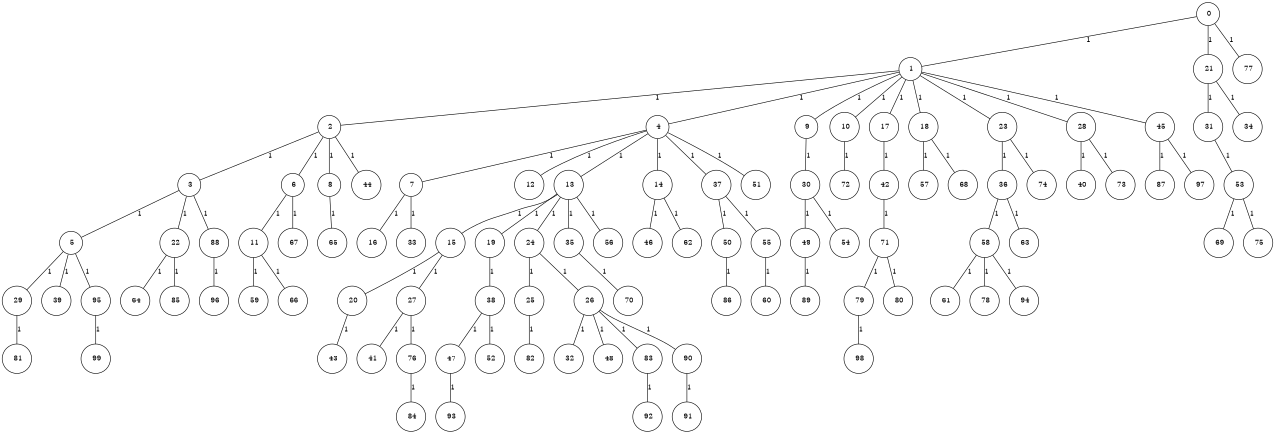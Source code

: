 graph G {
size="8.5,11;"
ratio = "expand;"
fixedsize="true;"
overlap="scale;"
node[shape=circle,width=.12,hight=.12,fontsize=12]
edge[fontsize=12]

0[label=" 0" color=black, pos="0.01487545,0.018436972!"];
1[label=" 1" color=black, pos="0.92435634,2.7945047!"];
2[label=" 2" color=black, pos="1.7651973,2.2020529!"];
3[label=" 3" color=black, pos="1.9345361,2.589537!"];
4[label=" 4" color=black, pos="0.2946094,1.8514712!"];
5[label=" 5" color=black, pos="0.94318263,1.6388253!"];
6[label=" 6" color=black, pos="0.69291854,1.4916446!"];
7[label=" 7" color=black, pos="1.4216183,0.94532564!"];
8[label=" 8" color=black, pos="2.0003253,1.3325313!"];
9[label=" 9" color=black, pos="1.5535777,0.89660726!"];
10[label=" 10" color=black, pos="1.8120297,2.6402693!"];
11[label=" 11" color=black, pos="0.036213631,0.95635164!"];
12[label=" 12" color=black, pos="1.7105489,1.4343329!"];
13[label=" 13" color=black, pos="0.23351962,2.0136889!"];
14[label=" 14" color=black, pos="0.39973322,1.8758573!"];
15[label=" 15" color=black, pos="0.96988769,1.2578453!"];
16[label=" 16" color=black, pos="1.7849455,1.8948947!"];
17[label=" 17" color=black, pos="0.71741259,0.65729818!"];
18[label=" 18" color=black, pos="1.8901621,1.2760081!"];
19[label=" 19" color=black, pos="0.5273739,0.25719875!"];
20[label=" 20" color=black, pos="1.0401826,2.8916543!"];
21[label=" 21" color=black, pos="1.7646897,2.2001404!"];
22[label=" 22" color=black, pos="1.4106767,0.98577447!"];
23[label=" 23" color=black, pos="2.8971806,2.3507774!"];
24[label=" 24" color=black, pos="1.8339963,1.0206493!"];
25[label=" 25" color=black, pos="2.037174,0.080851225!"];
26[label=" 26" color=black, pos="0.975515,2.8537118!"];
27[label=" 27" color=black, pos="2.5892191,0.7408117!"];
28[label=" 28" color=black, pos="2.8024422,0.90310389!"];
29[label=" 29" color=black, pos="2.5378092,2.7315548!"];
30[label=" 30" color=black, pos="2.179242,2.3290503!"];
31[label=" 31" color=black, pos="2.960949,2.7585487!"];
32[label=" 32" color=black, pos="2.9254998,2.3463543!"];
33[label=" 33" color=black, pos="2.4571454,0.89000982!"];
34[label=" 34" color=black, pos="0.78406486,1.9355493!"];
35[label=" 35" color=black, pos="0.85463216,2.0026856!"];
36[label=" 36" color=black, pos="1.3088271,0.22420621!"];
37[label=" 37" color=black, pos="0.0090337796,1.7951222!"];
38[label=" 38" color=black, pos="1.6730903,2.2646983!"];
39[label=" 39" color=black, pos="2.8040002,2.4289848!"];
40[label=" 40" color=black, pos="2.8024449,1.6921737!"];
41[label=" 41" color=black, pos="1.2025446,1.6922508!"];
42[label=" 42" color=black, pos="1.3259052,0.3598934!"];
43[label=" 43" color=black, pos="2.3041611,1.8376117!"];
44[label=" 44" color=black, pos="1.2683685,2.4596245!"];
45[label=" 45" color=black, pos="0.017578921,0.46567801!"];
46[label=" 46" color=black, pos="0.37891925,2.3247087!"];
47[label=" 47" color=black, pos="0.75362321,1.9124195!"];
48[label=" 48" color=black, pos="2.5290325,2.8156584!"];
49[label=" 49" color=black, pos="1.1867768,0.7181866!"];
50[label=" 50" color=black, pos="0.13570929,1.6932193!"];
51[label=" 51" color=black, pos="1.440659,1.0528586!"];
52[label=" 52" color=black, pos="2.5926489,2.9864298!"];
53[label=" 53" color=black, pos="2.7672299,1.300897!"];
54[label=" 54" color=black, pos="0.18248407,0.3290686!"];
55[label=" 55" color=black, pos="0.37929914,2.4921754!"];
56[label=" 56" color=black, pos="0.84608131,1.6399088!"];
57[label=" 57" color=black, pos="0.81574296,0.54554008!"];
58[label=" 58" color=black, pos="0.43617538,0.39132267!"];
59[label=" 59" color=black, pos="2.7695904,2.5858619!"];
60[label=" 60" color=black, pos="2.9566645,1.972467!"];
61[label=" 61" color=black, pos="2.0243994,0.87004344!"];
62[label=" 62" color=black, pos="0.89896977,0.14299078!"];
63[label=" 63" color=black, pos="2.4406001,0.18660056!"];
64[label=" 64" color=black, pos="0.94299992,2.3195395!"];
65[label=" 65" color=black, pos="0.18460471,2.7101951!"];
66[label=" 66" color=black, pos="0.10383902,0.49761448!"];
67[label=" 67" color=black, pos="1.5456991,1.2356686!"];
68[label=" 68" color=black, pos="0.65576802,0.2262579!"];
69[label=" 69" color=black, pos="0.48149971,1.887051!"];
70[label=" 70" color=black, pos="0.29541338,1.6587384!"];
71[label=" 71" color=black, pos="1.6652079,0.02269493!"];
72[label=" 72" color=black, pos="1.6718483,1.3669507!"];
73[label=" 73" color=black, pos="2.2073141,1.4772331!"];
74[label=" 74" color=black, pos="2.1786636,2.1845825!"];
75[label=" 75" color=black, pos="0.058323915,2.2267263!"];
76[label=" 76" color=black, pos="2.6283868,2.3942594!"];
77[label=" 77" color=black, pos="1.5492855,0.49035597!"];
78[label=" 78" color=black, pos="2.3113521,1.5807124!"];
79[label=" 79" color=black, pos="0.9944333,1.5847678!"];
80[label=" 80" color=black, pos="0.94564177,2.5227346!"];
81[label=" 81" color=black, pos="2.0288642,2.464109!"];
82[label=" 82" color=black, pos="2.9748152,2.9318905!"];
83[label=" 83" color=black, pos="1.0689426,2.747231!"];
84[label=" 84" color=black, pos="2.6116009,0.80721587!"];
85[label=" 85" color=black, pos="2.4228008,2.0055853!"];
86[label=" 86" color=black, pos="2.4466662,2.7107129!"];
87[label=" 87" color=black, pos="2.189705,2.1073811!"];
88[label=" 88" color=black, pos="0.24719912,0.28830259!"];
89[label=" 89" color=black, pos="1.6300832,1.4835912!"];
90[label=" 90" color=black, pos="2.401103,0.63803753!"];
91[label=" 91" color=black, pos="2.5740984,1.167375!"];
92[label=" 92" color=black, pos="1.526759,1.3465857!"];
93[label=" 93" color=black, pos="1.2721627,2.6837127!"];
94[label=" 94" color=black, pos="2.9384687,1.1599284!"];
95[label=" 95" color=black, pos="1.6899062,2.2635203!"];
96[label=" 96" color=black, pos="2.897425,0.21316869!"];
97[label=" 97" color=black, pos="0.30423448,0.1324067!"];
98[label=" 98" color=black, pos="2.1122416,1.1753831!"];
99[label=" 99" color=black, pos="1.1557128,0.87203934!"];
0--1[label="1"]
0--21[label="1"]
0--77[label="1"]
1--2[label="1"]
1--4[label="1"]
1--9[label="1"]
1--10[label="1"]
1--17[label="1"]
1--18[label="1"]
1--23[label="1"]
1--28[label="1"]
1--45[label="1"]
2--3[label="1"]
2--6[label="1"]
2--8[label="1"]
2--44[label="1"]
3--5[label="1"]
3--22[label="1"]
3--88[label="1"]
4--7[label="1"]
4--12[label="1"]
4--13[label="1"]
4--14[label="1"]
4--37[label="1"]
4--51[label="1"]
5--29[label="1"]
5--39[label="1"]
5--95[label="1"]
6--11[label="1"]
6--67[label="1"]
7--16[label="1"]
7--33[label="1"]
8--65[label="1"]
9--30[label="1"]
10--72[label="1"]
11--59[label="1"]
11--66[label="1"]
13--15[label="1"]
13--19[label="1"]
13--24[label="1"]
13--35[label="1"]
13--56[label="1"]
14--46[label="1"]
14--62[label="1"]
15--20[label="1"]
15--27[label="1"]
17--42[label="1"]
18--57[label="1"]
18--68[label="1"]
19--38[label="1"]
20--43[label="1"]
21--31[label="1"]
21--34[label="1"]
22--64[label="1"]
22--85[label="1"]
23--36[label="1"]
23--74[label="1"]
24--25[label="1"]
24--26[label="1"]
25--82[label="1"]
26--32[label="1"]
26--48[label="1"]
26--83[label="1"]
26--90[label="1"]
27--41[label="1"]
27--76[label="1"]
28--40[label="1"]
28--73[label="1"]
29--81[label="1"]
30--49[label="1"]
30--54[label="1"]
31--53[label="1"]
35--70[label="1"]
36--58[label="1"]
36--63[label="1"]
37--50[label="1"]
37--55[label="1"]
38--47[label="1"]
38--52[label="1"]
42--71[label="1"]
45--87[label="1"]
45--97[label="1"]
47--93[label="1"]
49--89[label="1"]
50--86[label="1"]
53--69[label="1"]
53--75[label="1"]
55--60[label="1"]
58--61[label="1"]
58--78[label="1"]
58--94[label="1"]
71--79[label="1"]
71--80[label="1"]
76--84[label="1"]
79--98[label="1"]
83--92[label="1"]
88--96[label="1"]
90--91[label="1"]
95--99[label="1"]

}
